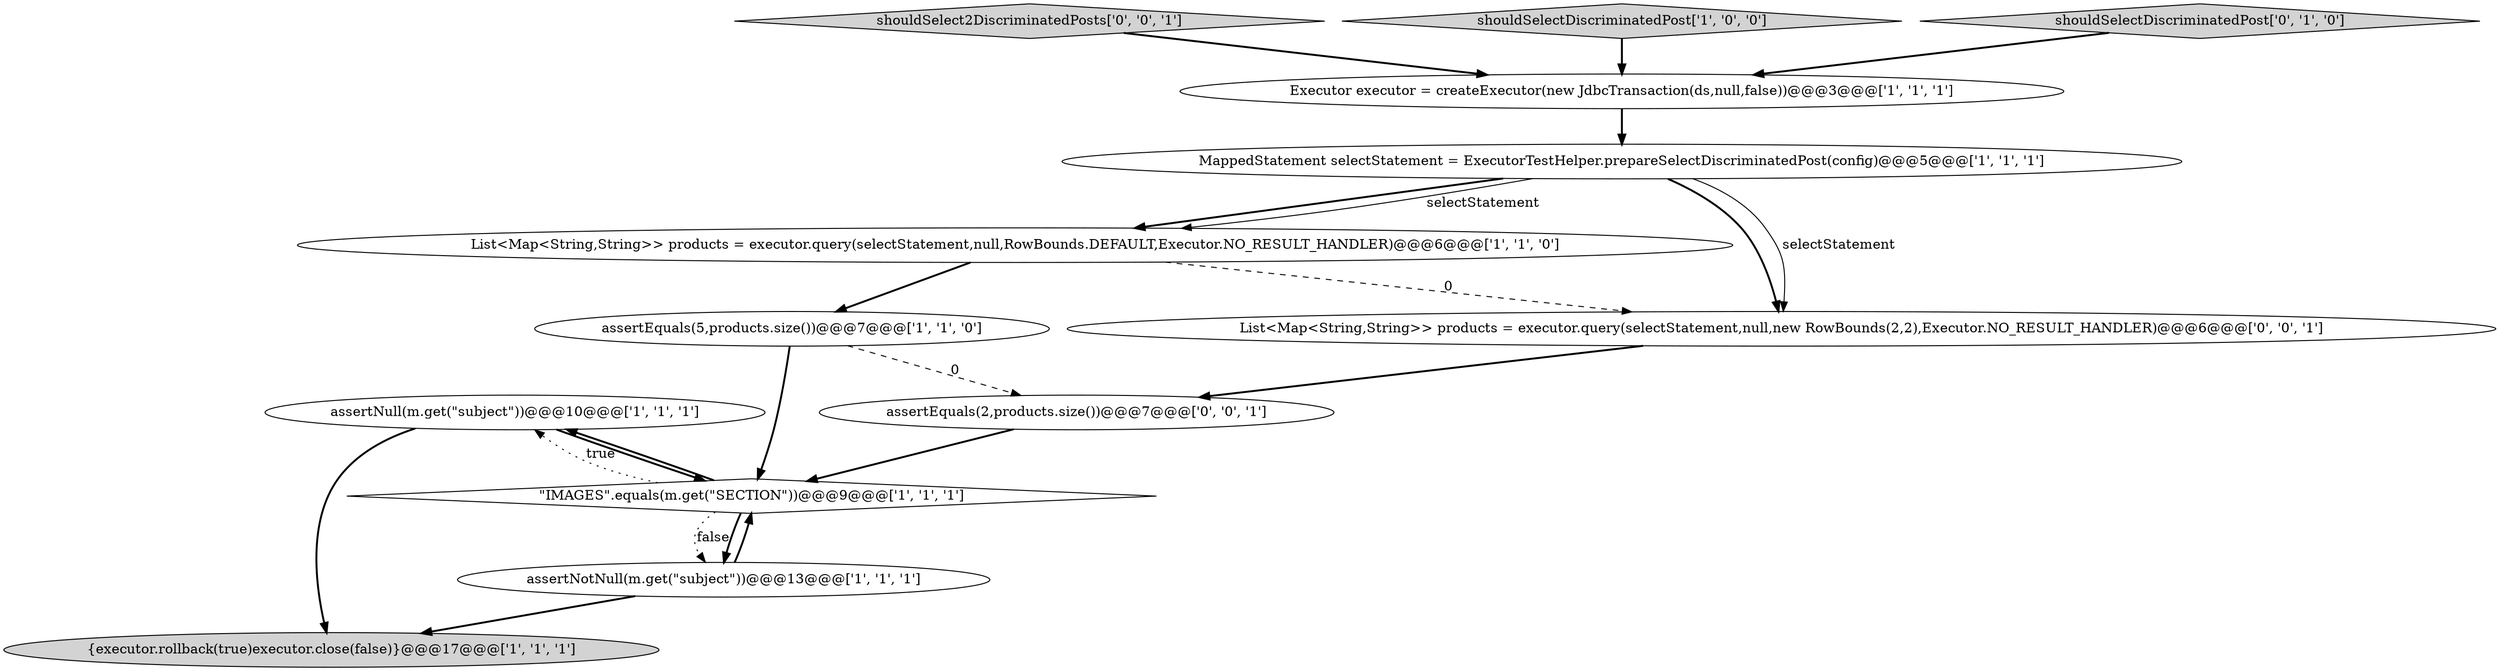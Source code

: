 digraph {
8 [style = filled, label = "assertNull(m.get(\"subject\"))@@@10@@@['1', '1', '1']", fillcolor = white, shape = ellipse image = "AAA0AAABBB1BBB"];
10 [style = filled, label = "shouldSelect2DiscriminatedPosts['0', '0', '1']", fillcolor = lightgray, shape = diamond image = "AAA0AAABBB3BBB"];
11 [style = filled, label = "assertEquals(2,products.size())@@@7@@@['0', '0', '1']", fillcolor = white, shape = ellipse image = "AAA0AAABBB3BBB"];
1 [style = filled, label = "List<Map<String,String>> products = executor.query(selectStatement,null,RowBounds.DEFAULT,Executor.NO_RESULT_HANDLER)@@@6@@@['1', '1', '0']", fillcolor = white, shape = ellipse image = "AAA0AAABBB1BBB"];
4 [style = filled, label = "{executor.rollback(true)executor.close(false)}@@@17@@@['1', '1', '1']", fillcolor = lightgray, shape = ellipse image = "AAA0AAABBB1BBB"];
3 [style = filled, label = "MappedStatement selectStatement = ExecutorTestHelper.prepareSelectDiscriminatedPost(config)@@@5@@@['1', '1', '1']", fillcolor = white, shape = ellipse image = "AAA0AAABBB1BBB"];
5 [style = filled, label = "Executor executor = createExecutor(new JdbcTransaction(ds,null,false))@@@3@@@['1', '1', '1']", fillcolor = white, shape = ellipse image = "AAA0AAABBB1BBB"];
7 [style = filled, label = "assertNotNull(m.get(\"subject\"))@@@13@@@['1', '1', '1']", fillcolor = white, shape = ellipse image = "AAA0AAABBB1BBB"];
6 [style = filled, label = "\"IMAGES\".equals(m.get(\"SECTION\"))@@@9@@@['1', '1', '1']", fillcolor = white, shape = diamond image = "AAA0AAABBB1BBB"];
12 [style = filled, label = "List<Map<String,String>> products = executor.query(selectStatement,null,new RowBounds(2,2),Executor.NO_RESULT_HANDLER)@@@6@@@['0', '0', '1']", fillcolor = white, shape = ellipse image = "AAA0AAABBB3BBB"];
0 [style = filled, label = "shouldSelectDiscriminatedPost['1', '0', '0']", fillcolor = lightgray, shape = diamond image = "AAA0AAABBB1BBB"];
2 [style = filled, label = "assertEquals(5,products.size())@@@7@@@['1', '1', '0']", fillcolor = white, shape = ellipse image = "AAA0AAABBB1BBB"];
9 [style = filled, label = "shouldSelectDiscriminatedPost['0', '1', '0']", fillcolor = lightgray, shape = diamond image = "AAA0AAABBB2BBB"];
5->3 [style = bold, label=""];
3->1 [style = bold, label=""];
2->6 [style = bold, label=""];
11->6 [style = bold, label=""];
12->11 [style = bold, label=""];
8->6 [style = bold, label=""];
6->7 [style = dotted, label="false"];
7->4 [style = bold, label=""];
3->12 [style = bold, label=""];
1->12 [style = dashed, label="0"];
10->5 [style = bold, label=""];
3->1 [style = solid, label="selectStatement"];
6->8 [style = dotted, label="true"];
7->6 [style = bold, label=""];
6->8 [style = bold, label=""];
9->5 [style = bold, label=""];
2->11 [style = dashed, label="0"];
1->2 [style = bold, label=""];
3->12 [style = solid, label="selectStatement"];
8->4 [style = bold, label=""];
6->7 [style = bold, label=""];
0->5 [style = bold, label=""];
}
